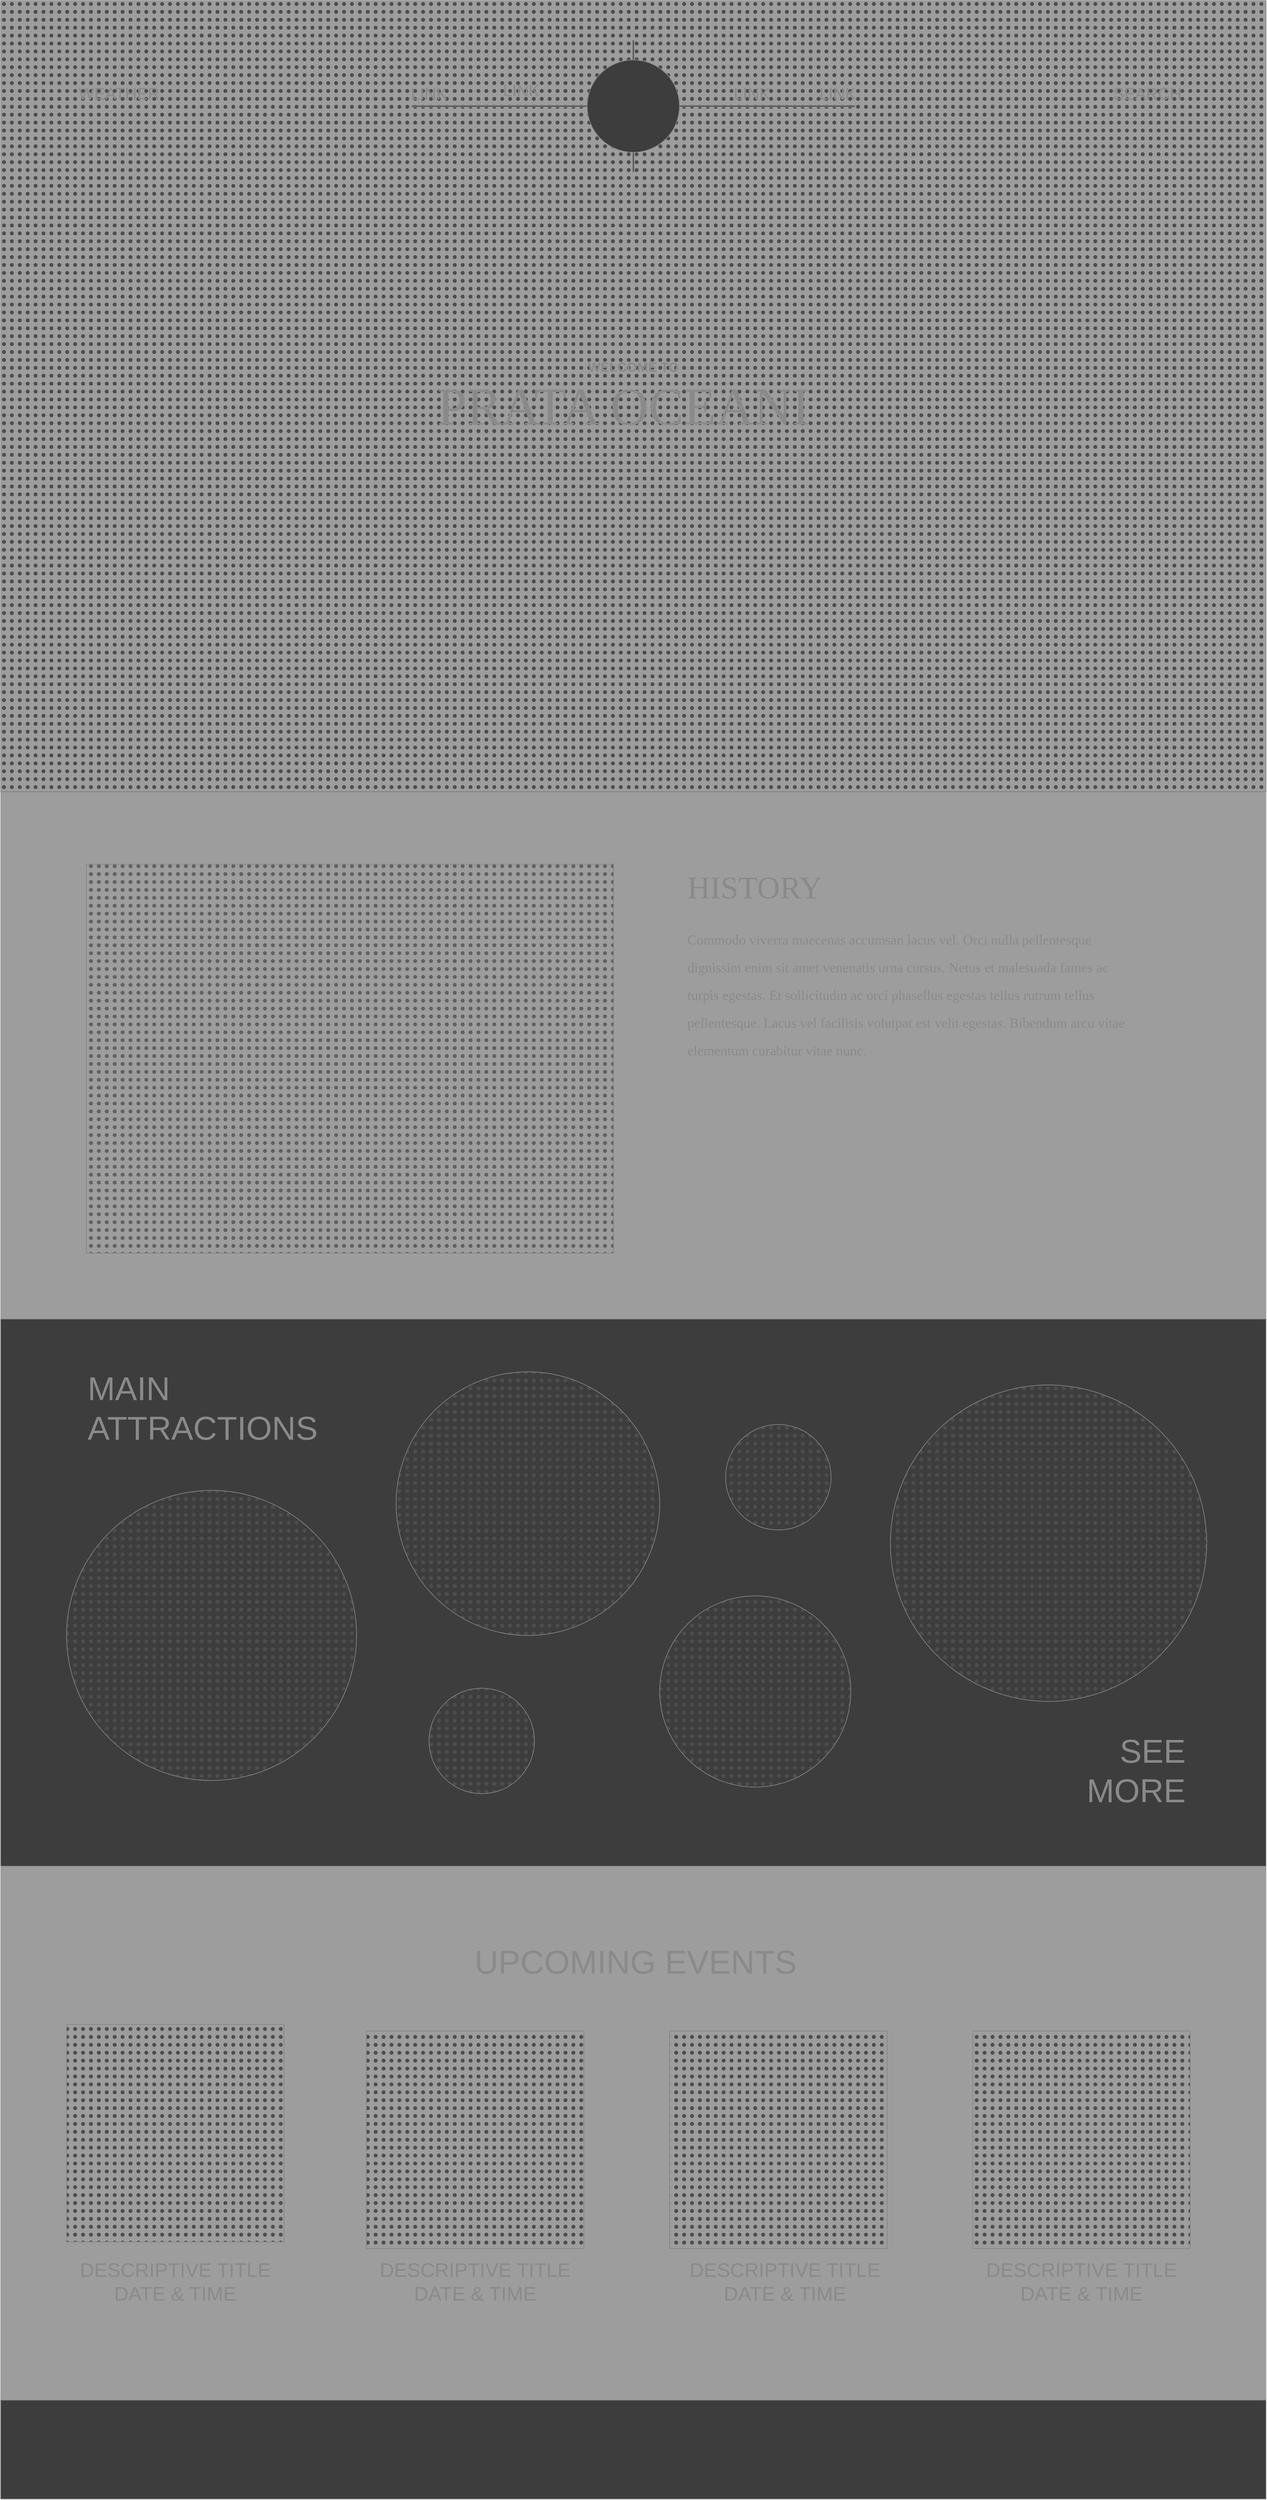 <mxfile version="24.1.0" type="device">
  <diagram name="Page-1" id="GAg8haRcpsVNe8hPWDVm">
    <mxGraphModel dx="3755" dy="1693" grid="1" gridSize="10" guides="1" tooltips="1" connect="1" arrows="1" fold="1" page="0" pageScale="1" pageWidth="1920" pageHeight="1200" math="0" shadow="0">
      <root>
        <mxCell id="0" />
        <mxCell id="1" parent="0" />
        <mxCell id="3JFMlEUNZGDiNWC0OtGJ-4" value="" style="rounded=0;whiteSpace=wrap;html=1;fillColor=#3D3D3D;strokeColor=#858585;connectable=0;allowArrows=0;expand=0;movable=0;resizable=0;rotatable=0;cloneable=0;deletable=0;container=1;imageAspect=1;opacity=50;" parent="1" vertex="1">
          <mxGeometry width="1920" height="1200" as="geometry" />
        </mxCell>
        <mxCell id="RJW7VMsSMWp2yGj4S-rq-4" value="" style="rounded=0;whiteSpace=wrap;html=1;fillColor=#4d4d4d;strokeColor=#858585;fillStyle=dots;" parent="3JFMlEUNZGDiNWC0OtGJ-4" vertex="1">
          <mxGeometry width="1920" height="1200" as="geometry" />
        </mxCell>
        <mxCell id="RJW7VMsSMWp2yGj4S-rq-11" value="&lt;font color=&quot;#8a8a8a&quot; style=&quot;font-size: 80px;&quot;&gt;PRATA OCEANI&lt;/font&gt;" style="text;html=1;align=center;verticalAlign=middle;whiteSpace=wrap;rounded=0;pointerEvents=0;allowArrows=0;connectable=0;expand=0;fontSize=80;fontFamily=Cinzel Decorative;fontSource=https%3A%2F%2Ffonts.googleapis.com%2Fcss%3Ffamily%3DCinzel%2BDecorative;spacing=5;" parent="3JFMlEUNZGDiNWC0OtGJ-4" vertex="1">
          <mxGeometry x="630" y="600" width="630" height="30" as="geometry" />
        </mxCell>
        <mxCell id="RJW7VMsSMWp2yGj4S-rq-12" value="&lt;font color=&quot;#8a8a8a&quot;&gt;&lt;b&gt;WELCOME TO&lt;/b&gt;&lt;/font&gt;" style="text;html=1;align=center;verticalAlign=middle;whiteSpace=wrap;rounded=0;pointerEvents=0;allowArrows=0;connectable=0;expand=0;fontSize=20;" parent="3JFMlEUNZGDiNWC0OtGJ-4" vertex="1">
          <mxGeometry x="830" y="540" width="260" height="30" as="geometry" />
        </mxCell>
        <mxCell id="RJW7VMsSMWp2yGj4S-rq-13" value="" style="rounded=0;whiteSpace=wrap;html=1;fillColor=#3D3D3D;strokeColor=#858585;" parent="3JFMlEUNZGDiNWC0OtGJ-4" vertex="1">
          <mxGeometry x="959" y="60" width="2" height="200" as="geometry" />
        </mxCell>
        <mxCell id="RJW7VMsSMWp2yGj4S-rq-14" value="" style="rounded=0;whiteSpace=wrap;html=1;fillColor=#3D3D3D;strokeColor=#858585;rotation=-90;" parent="3JFMlEUNZGDiNWC0OtGJ-4" vertex="1">
          <mxGeometry x="959" y="-176.25" width="2" height="672.5" as="geometry" />
        </mxCell>
        <mxCell id="RJW7VMsSMWp2yGj4S-rq-9" value="" style="rounded=1;whiteSpace=wrap;html=1;fillColor=#3D3D3D;strokeColor=#858585;arcSize=50;aspect=fixed;" parent="3JFMlEUNZGDiNWC0OtGJ-4" vertex="1">
          <mxGeometry x="890" y="90" width="140" height="140" as="geometry" />
        </mxCell>
        <mxCell id="RJW7VMsSMWp2yGj4S-rq-15" value="&lt;font color=&quot;#8a8a8a&quot; style=&quot;font-size: 25px;&quot;&gt;&lt;span style=&quot;font-size: 25px;&quot;&gt;LINK&lt;/span&gt;&lt;/font&gt;" style="text;html=1;align=center;verticalAlign=middle;whiteSpace=wrap;rounded=0;pointerEvents=0;allowArrows=0;connectable=0;expand=0;fontSize=25;" parent="3JFMlEUNZGDiNWC0OtGJ-4" vertex="1">
          <mxGeometry x="620" y="125" width="60" height="30" as="geometry" />
        </mxCell>
        <mxCell id="RJW7VMsSMWp2yGj4S-rq-16" value="&lt;font color=&quot;#8a8a8a&quot; style=&quot;font-size: 25px;&quot;&gt;&lt;span style=&quot;font-size: 25px;&quot;&gt;LINK&lt;/span&gt;&lt;/font&gt;" style="text;html=1;align=center;verticalAlign=middle;whiteSpace=wrap;rounded=0;pointerEvents=0;allowArrows=0;connectable=0;expand=0;fontSize=25;" parent="3JFMlEUNZGDiNWC0OtGJ-4" vertex="1">
          <mxGeometry x="760" y="120" width="60" height="30" as="geometry" />
        </mxCell>
        <mxCell id="RJW7VMsSMWp2yGj4S-rq-31" value="&lt;font color=&quot;#8a8a8a&quot; style=&quot;font-size: 25px;&quot;&gt;&lt;span style=&quot;font-size: 25px;&quot;&gt;LINK&lt;/span&gt;&lt;/font&gt;" style="text;html=1;align=center;verticalAlign=middle;whiteSpace=wrap;rounded=0;pointerEvents=0;allowArrows=0;connectable=0;expand=0;fontSize=25;" parent="3JFMlEUNZGDiNWC0OtGJ-4" vertex="1">
          <mxGeometry x="1110" y="125" width="60" height="30" as="geometry" />
        </mxCell>
        <mxCell id="RJW7VMsSMWp2yGj4S-rq-32" value="&lt;font color=&quot;#8a8a8a&quot; style=&quot;font-size: 25px;&quot;&gt;&lt;span style=&quot;font-size: 25px;&quot;&gt;LINK&lt;/span&gt;&lt;/font&gt;" style="text;html=1;align=center;verticalAlign=middle;whiteSpace=wrap;rounded=0;pointerEvents=0;allowArrows=0;connectable=0;expand=0;fontSize=25;" parent="3JFMlEUNZGDiNWC0OtGJ-4" vertex="1">
          <mxGeometry x="1240" y="125" width="60" height="30" as="geometry" />
        </mxCell>
        <mxCell id="DRW0J8gIh20QW4UvxZFd-2" value="&lt;font color=&quot;#8a8a8a&quot; style=&quot;font-size: 25px;&quot;&gt;&lt;span style=&quot;font-size: 25px;&quot;&gt;SEARCH&lt;/span&gt;&lt;/font&gt;" style="text;html=1;align=center;verticalAlign=middle;whiteSpace=wrap;rounded=0;pointerEvents=0;allowArrows=0;connectable=0;expand=0;fontSize=25;" vertex="1" parent="3JFMlEUNZGDiNWC0OtGJ-4">
          <mxGeometry x="1710" y="125" width="60" height="30" as="geometry" />
        </mxCell>
        <mxCell id="DRW0J8gIh20QW4UvxZFd-4" value="&lt;font color=&quot;#8a8a8a&quot; style=&quot;font-size: 25px;&quot;&gt;&lt;span style=&quot;font-size: 25px;&quot;&gt;WEATHER&lt;/span&gt;&lt;/font&gt;" style="text;html=1;align=center;verticalAlign=middle;whiteSpace=wrap;rounded=0;pointerEvents=0;allowArrows=0;connectable=0;expand=0;fontSize=25;" vertex="1" parent="3JFMlEUNZGDiNWC0OtGJ-4">
          <mxGeometry x="150" y="125" width="60" height="30" as="geometry" />
        </mxCell>
        <mxCell id="3JFMlEUNZGDiNWC0OtGJ-5" value="" style="rounded=0;whiteSpace=wrap;html=1;fillColor=#3D3D3D;strokeColor=#858585;opacity=50;connectable=0;allowArrows=0;expand=0;movable=0;rotatable=0;cloneable=0;deletable=0;" parent="1" vertex="1">
          <mxGeometry y="1200" width="1920" height="2440" as="geometry" />
        </mxCell>
        <mxCell id="RJW7VMsSMWp2yGj4S-rq-6" value="" style="rounded=0;whiteSpace=wrap;html=1;fillColor=#616161;strokeColor=#858585;fillStyle=dots;" parent="1" vertex="1">
          <mxGeometry x="130" y="1310" width="800" height="590" as="geometry" />
        </mxCell>
        <mxCell id="RJW7VMsSMWp2yGj4S-rq-7" value="&lt;h1 style=&quot;margin-top: 0px;&quot;&gt;&lt;font color=&quot;#8a8a8a&quot; style=&quot;&quot; size=&quot;1&quot;&gt;&lt;span style=&quot;font-weight: 400; font-size: 48px;&quot;&gt;HISTORY&lt;/span&gt;&lt;/font&gt;&lt;/h1&gt;&lt;h1 style=&quot;margin-top: 0px; line-height: 90%;&quot;&gt;&lt;font color=&quot;#8a8a8a&quot;&gt;&lt;span style=&quot;font-size: 21px; font-weight: 400;&quot;&gt;Commodo viverra maecenas accumsan lacus vel. Orci nulla pellentesque dignissim enim sit amet venenatis urna cursus. Netus et malesuada fames ac turpis egestas. Et sollicitudin ac orci phasellus egestas tellus rutrum tellus pellentesque. Lacus vel facilisis volutpat est velit egestas. Bibendum arcu vitae elementum curabitur vitae nunc.&amp;nbsp;&lt;/span&gt;&lt;/font&gt;&lt;br&gt;&lt;/h1&gt;" style="text;html=1;whiteSpace=wrap;overflow=hidden;rounded=0;fontSize=20;fontFamily=Oxygen;fontSource=https%3A%2F%2Ffonts.googleapis.com%2Fcss%3Ffamily%3DOxygen;" parent="1" vertex="1">
          <mxGeometry x="1040" y="1310" width="690" height="350" as="geometry" />
        </mxCell>
        <mxCell id="RJW7VMsSMWp2yGj4S-rq-10" value="" style="rounded=0;whiteSpace=wrap;html=1;fillColor=#3D3D3D;strokeColor=#858585;" parent="1" vertex="1">
          <mxGeometry y="2000" width="1920" height="830" as="geometry" />
        </mxCell>
        <mxCell id="RJW7VMsSMWp2yGj4S-rq-18" value="" style="rounded=1;whiteSpace=wrap;html=1;fillColor=#4d4d4d;strokeColor=#858585;arcSize=50;aspect=fixed;fillStyle=dots;" parent="1" vertex="1">
          <mxGeometry x="100" y="2260" width="440" height="440" as="geometry" />
        </mxCell>
        <mxCell id="RJW7VMsSMWp2yGj4S-rq-19" value="" style="rounded=1;whiteSpace=wrap;html=1;fillColor=#4d4d4d;strokeColor=#858585;arcSize=50;aspect=fixed;fillStyle=dots;" parent="1" vertex="1">
          <mxGeometry x="600" y="2080" width="400" height="400" as="geometry" />
        </mxCell>
        <mxCell id="RJW7VMsSMWp2yGj4S-rq-20" value="" style="rounded=1;whiteSpace=wrap;html=1;fillColor=#4d4d4d;strokeColor=#858585;arcSize=50;aspect=fixed;fillStyle=dots;" parent="1" vertex="1">
          <mxGeometry x="1000" y="2420" width="290" height="290" as="geometry" />
        </mxCell>
        <mxCell id="RJW7VMsSMWp2yGj4S-rq-21" value="" style="rounded=1;whiteSpace=wrap;html=1;fillColor=#4d4d4d;strokeColor=#858585;arcSize=50;aspect=fixed;fillStyle=dots;" parent="1" vertex="1">
          <mxGeometry x="1350" y="2100" width="480" height="480" as="geometry" />
        </mxCell>
        <mxCell id="RJW7VMsSMWp2yGj4S-rq-22" value="&lt;font color=&quot;#8a8a8a&quot; style=&quot;font-size: 50px;&quot;&gt;MAIN ATTRACTIONS&lt;/font&gt;" style="text;html=1;align=left;verticalAlign=middle;whiteSpace=wrap;rounded=0;pointerEvents=0;allowArrows=0;connectable=0;expand=0;fontSize=50;" parent="1" vertex="1">
          <mxGeometry x="130" y="2120" width="60" height="30" as="geometry" />
        </mxCell>
        <mxCell id="RJW7VMsSMWp2yGj4S-rq-23" value="" style="rounded=1;whiteSpace=wrap;html=1;fillColor=#4d4d4d;strokeColor=#858585;arcSize=50;aspect=fixed;fillStyle=dots;" parent="1" vertex="1">
          <mxGeometry x="650" y="2560" width="160" height="160" as="geometry" />
        </mxCell>
        <mxCell id="RJW7VMsSMWp2yGj4S-rq-24" value="" style="rounded=1;whiteSpace=wrap;html=1;fillColor=#4d4d4d;strokeColor=#858585;arcSize=50;aspect=fixed;fillStyle=dots;" parent="1" vertex="1">
          <mxGeometry x="1100" y="2160" width="160" height="160" as="geometry" />
        </mxCell>
        <mxCell id="RJW7VMsSMWp2yGj4S-rq-26" value="&lt;font color=&quot;#8a8a8a&quot; style=&quot;font-size: 50px;&quot;&gt;SEE MORE&lt;/font&gt;" style="text;html=1;align=right;verticalAlign=middle;whiteSpace=wrap;rounded=0;pointerEvents=0;allowArrows=0;connectable=0;expand=0;fontSize=50;" parent="1" vertex="1">
          <mxGeometry x="1740" y="2670" width="60" height="30" as="geometry" />
        </mxCell>
        <mxCell id="RJW7VMsSMWp2yGj4S-rq-27" value="&lt;font style=&quot;font-size: 50px;&quot; color=&quot;#8a8a8a&quot;&gt;UPCOMING EVENTS&lt;/font&gt;" style="text;html=1;align=right;verticalAlign=middle;whiteSpace=wrap;rounded=0;pointerEvents=0;allowArrows=0;connectable=0;expand=0;fontSize=50;" parent="1" vertex="1">
          <mxGeometry x="710" y="2960" width="500" height="30" as="geometry" />
        </mxCell>
        <mxCell id="RJW7VMsSMWp2yGj4S-rq-28" value="" style="rounded=0;whiteSpace=wrap;html=1;fillColor=#4d4d4d;strokeColor=#858585;aspect=fixed;fillStyle=dots;" parent="1" vertex="1">
          <mxGeometry x="100" y="3070" width="330" height="330" as="geometry" />
        </mxCell>
        <mxCell id="uYc3Sy_6xVZJy2W0dXjD-1" value="" style="rounded=0;whiteSpace=wrap;html=1;fillColor=#4d4d4d;strokeColor=#858585;aspect=fixed;fillStyle=dots;" vertex="1" parent="1">
          <mxGeometry x="555" y="3080" width="330" height="330" as="geometry" />
        </mxCell>
        <mxCell id="uYc3Sy_6xVZJy2W0dXjD-2" value="" style="rounded=0;whiteSpace=wrap;html=1;fillColor=#4d4d4d;strokeColor=#858585;aspect=fixed;fillStyle=dots;" vertex="1" parent="1">
          <mxGeometry x="1015" y="3080" width="330" height="330" as="geometry" />
        </mxCell>
        <mxCell id="uYc3Sy_6xVZJy2W0dXjD-3" value="" style="rounded=0;whiteSpace=wrap;html=1;fillColor=#4d4d4d;strokeColor=#858585;aspect=fixed;fillStyle=dots;" vertex="1" parent="1">
          <mxGeometry x="1475" y="3080" width="330" height="330" as="geometry" />
        </mxCell>
        <mxCell id="DRW0J8gIh20QW4UvxZFd-5" value="&lt;div style=&quot;font-size: 30px;&quot;&gt;&lt;font style=&quot;font-size: 30px;&quot; color=&quot;#8a8a8a&quot;&gt;DESCRIPTIVE TITLE&lt;/font&gt;&lt;/div&gt;&lt;font color=&quot;#8a8a8a&quot; style=&quot;font-size: 30px;&quot;&gt;DATE &amp;amp; TIME&lt;/font&gt;" style="text;html=1;align=center;verticalAlign=middle;whiteSpace=wrap;rounded=0;pointerEvents=0;allowArrows=0;connectable=0;expand=0;fontSize=30;" vertex="1" parent="1">
          <mxGeometry x="90" y="3420" width="350" height="80" as="geometry" />
        </mxCell>
        <mxCell id="DRW0J8gIh20QW4UvxZFd-6" value="&lt;div style=&quot;font-size: 30px;&quot;&gt;&lt;font style=&quot;font-size: 30px;&quot; color=&quot;#8a8a8a&quot;&gt;DESCRIPTIVE TITLE&lt;/font&gt;&lt;/div&gt;&lt;font color=&quot;#8a8a8a&quot; style=&quot;font-size: 30px;&quot;&gt;DATE &amp;amp; TIME&lt;/font&gt;" style="text;html=1;align=center;verticalAlign=middle;whiteSpace=wrap;rounded=0;pointerEvents=0;allowArrows=0;connectable=0;expand=0;fontSize=30;" vertex="1" parent="1">
          <mxGeometry x="545" y="3420" width="350" height="80" as="geometry" />
        </mxCell>
        <mxCell id="DRW0J8gIh20QW4UvxZFd-7" value="&lt;div style=&quot;font-size: 30px;&quot;&gt;&lt;font style=&quot;font-size: 30px;&quot; color=&quot;#8a8a8a&quot;&gt;DESCRIPTIVE TITLE&lt;/font&gt;&lt;/div&gt;&lt;font color=&quot;#8a8a8a&quot; style=&quot;font-size: 30px;&quot;&gt;DATE &amp;amp; TIME&lt;/font&gt;" style="text;html=1;align=center;verticalAlign=middle;whiteSpace=wrap;rounded=0;pointerEvents=0;allowArrows=0;connectable=0;expand=0;fontSize=30;" vertex="1" parent="1">
          <mxGeometry x="1015" y="3420" width="350" height="80" as="geometry" />
        </mxCell>
        <mxCell id="DRW0J8gIh20QW4UvxZFd-8" value="&lt;div style=&quot;font-size: 30px;&quot;&gt;&lt;font style=&quot;font-size: 30px;&quot; color=&quot;#8a8a8a&quot;&gt;DESCRIPTIVE TITLE&lt;/font&gt;&lt;/div&gt;&lt;font color=&quot;#8a8a8a&quot; style=&quot;font-size: 30px;&quot;&gt;DATE &amp;amp; TIME&lt;/font&gt;" style="text;html=1;align=center;verticalAlign=middle;whiteSpace=wrap;rounded=0;pointerEvents=0;allowArrows=0;connectable=0;expand=0;fontSize=30;" vertex="1" parent="1">
          <mxGeometry x="1465" y="3420" width="350" height="80" as="geometry" />
        </mxCell>
        <mxCell id="DRW0J8gIh20QW4UvxZFd-9" value="" style="rounded=0;whiteSpace=wrap;html=1;fillColor=#3D3D3D;strokeColor=#858585;" vertex="1" parent="1">
          <mxGeometry y="3640" width="1920" height="150" as="geometry" />
        </mxCell>
      </root>
    </mxGraphModel>
  </diagram>
</mxfile>
